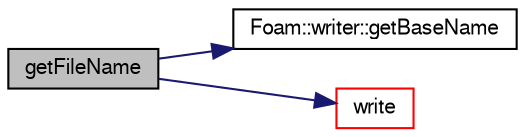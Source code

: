 digraph "getFileName"
{
  bgcolor="transparent";
  edge [fontname="FreeSans",fontsize="10",labelfontname="FreeSans",labelfontsize="10"];
  node [fontname="FreeSans",fontsize="10",shape=record];
  rankdir="LR";
  Node65 [label="getFileName",height=0.2,width=0.4,color="black", fillcolor="grey75", style="filled", fontcolor="black"];
  Node65 -> Node66 [color="midnightblue",fontsize="10",style="solid",fontname="FreeSans"];
  Node66 [label="Foam::writer::getBaseName",height=0.2,width=0.4,color="black",URL="$a21878.html#a742dcf0b9eb5b998ea8e1f7f68427f1a",tooltip="Generates filename from coordSet and sampled fields. "];
  Node65 -> Node67 [color="midnightblue",fontsize="10",style="solid",fontname="FreeSans"];
  Node67 [label="write",height=0.2,width=0.4,color="red",URL="$a21854.html#ae25e717f0b4f16f583638020a1a090ec",tooltip="General entry point for writing. "];
}
